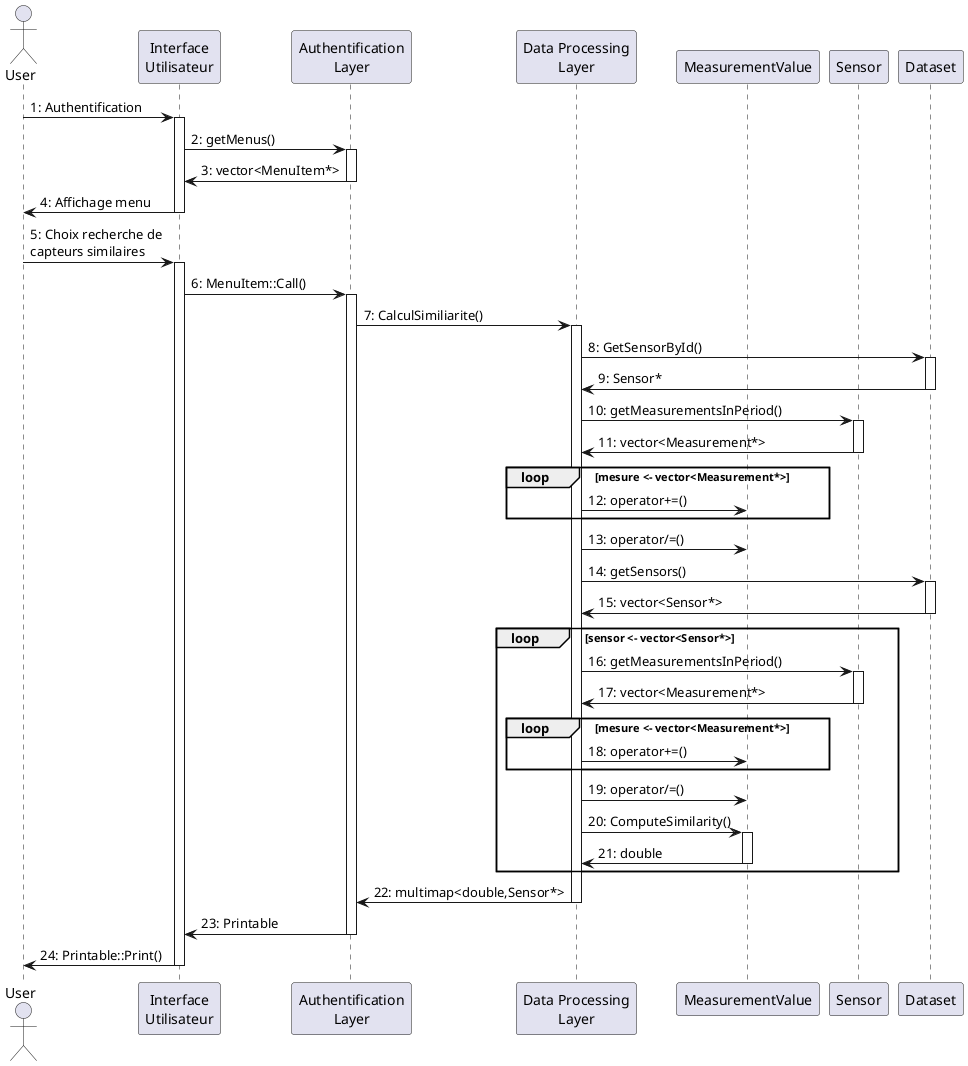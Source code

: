 @startuml

skinparam responseMessageBelowArrow true

actor User as user

participant "Interface\nUtilisateur" as ui
participant "Authentification\nLayer" as auth
participant "Data Processing\nLayer" as proc
participant "MeasurementValue" as m
participant "Sensor" as sensor
participant "Dataset" as data

user -> ui: 1: Authentification
activate ui

ui -> auth: 2: getMenus()
activate auth

auth -> ui: 3: vector<MenuItem*>
deactivate auth

ui -> user: 4: Affichage menu
deactivate ui

user -> ui: 5: Choix recherche de\ncapteurs similaires
activate ui

ui -> auth: 6: MenuItem::Call()

activate auth
auth -> proc: 7: CalculSimiliarite()
activate proc

proc -> data: 8: GetSensorById()
activate data
data -> proc: 9: Sensor*
deactivate data
proc -> sensor: 10: getMeasurementsInPeriod()
activate sensor
sensor -> proc: 11: vector<Measurement*>
deactivate sensor
loop mesure <- vector<Measurement*>
    proc -> m: 12: operator+=()
end loop

proc -> m: 13: operator/=()
deactivate sensor

proc -> data: 14: getSensors()
activate data
data -> proc: 15: vector<Sensor*>
deactivate data


loop sensor <- vector<Sensor*>
    proc -> sensor: 16: getMeasurementsInPeriod()
    activate sensor
    sensor -> proc: 17: vector<Measurement*>
    deactivate sensor
    loop mesure <- vector<Measurement*>
        proc -> m: 18: operator+=()
    end loop

    proc -> m: 19: operator/=()

    proc -> m: 20: ComputeSimilarity()
    activate m
    m -> proc: 21: double
    deactivate m
end loop

proc -> auth: 22: multimap<double,Sensor*>
deactivate proc

auth -> ui: 23: Printable
deactivate auth

ui -> user: 24: Printable::Print()
deactivate ui

@enduml
